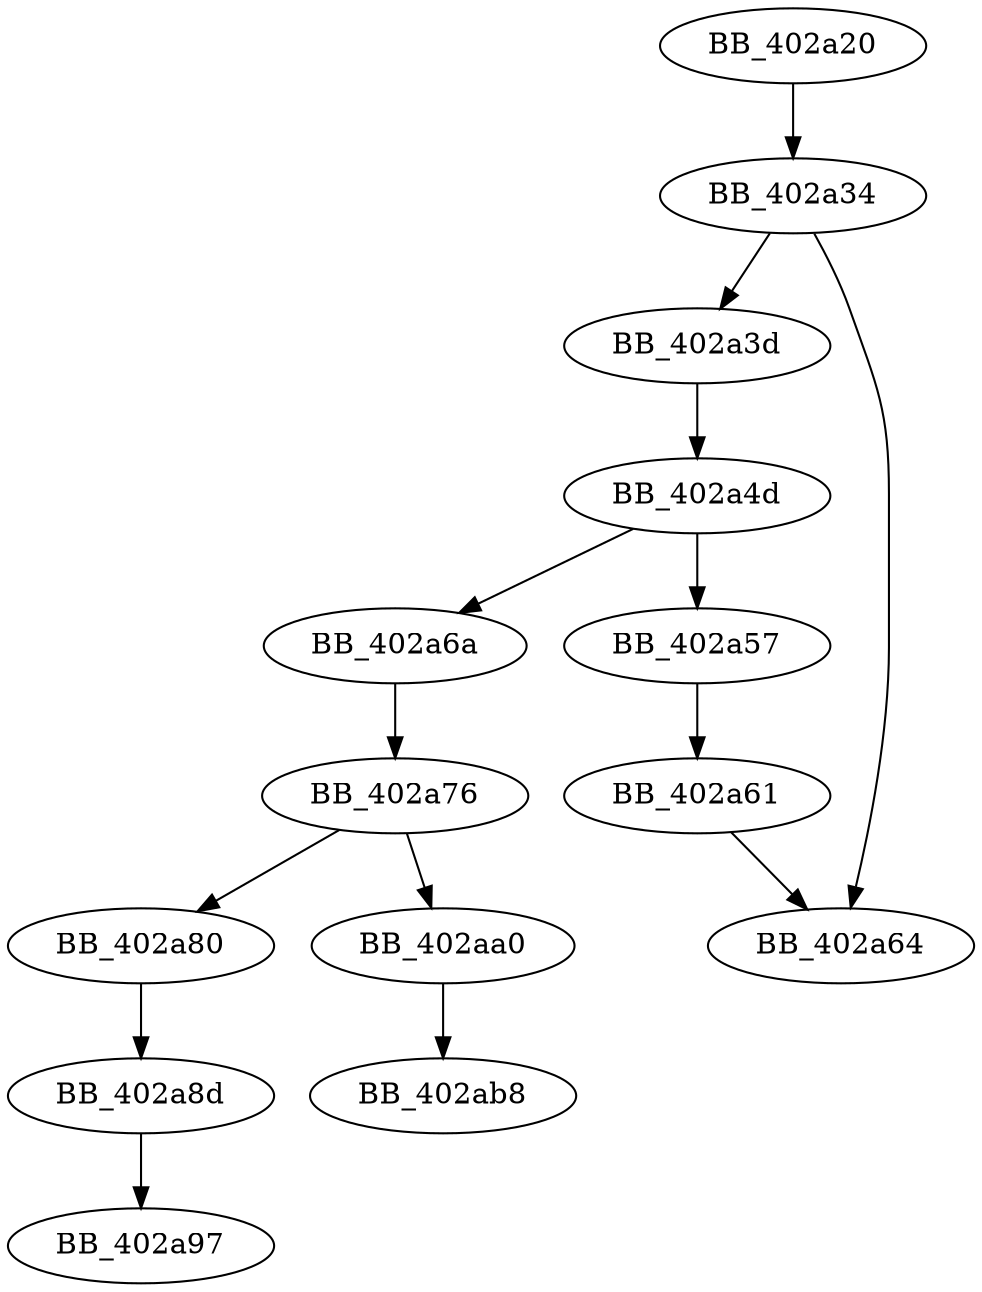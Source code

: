 DiGraph sub_402A20{
BB_402a20->BB_402a34
BB_402a34->BB_402a3d
BB_402a34->BB_402a64
BB_402a3d->BB_402a4d
BB_402a4d->BB_402a57
BB_402a4d->BB_402a6a
BB_402a57->BB_402a61
BB_402a61->BB_402a64
BB_402a6a->BB_402a76
BB_402a76->BB_402a80
BB_402a76->BB_402aa0
BB_402a80->BB_402a8d
BB_402a8d->BB_402a97
BB_402aa0->BB_402ab8
}
